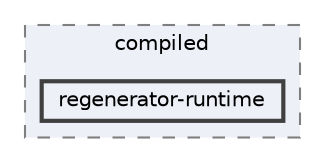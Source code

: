 digraph "C:/Users/arisc/OneDrive/Documents/GitHub/FINAL/EcoEats-Project/node_modules/next/dist/compiled/regenerator-runtime"
{
 // LATEX_PDF_SIZE
  bgcolor="transparent";
  edge [fontname=Helvetica,fontsize=10,labelfontname=Helvetica,labelfontsize=10];
  node [fontname=Helvetica,fontsize=10,shape=box,height=0.2,width=0.4];
  compound=true
  subgraph clusterdir_0833332c427d9a36307412273bc77fe2 {
    graph [ bgcolor="#edf0f7", pencolor="grey50", label="compiled", fontname=Helvetica,fontsize=10 style="filled,dashed", URL="dir_0833332c427d9a36307412273bc77fe2.html",tooltip=""]
  dir_f2fa39eed4859b85e0135e6de016cea3 [label="regenerator-runtime", fillcolor="#edf0f7", color="grey25", style="filled,bold", URL="dir_f2fa39eed4859b85e0135e6de016cea3.html",tooltip=""];
  }
}
